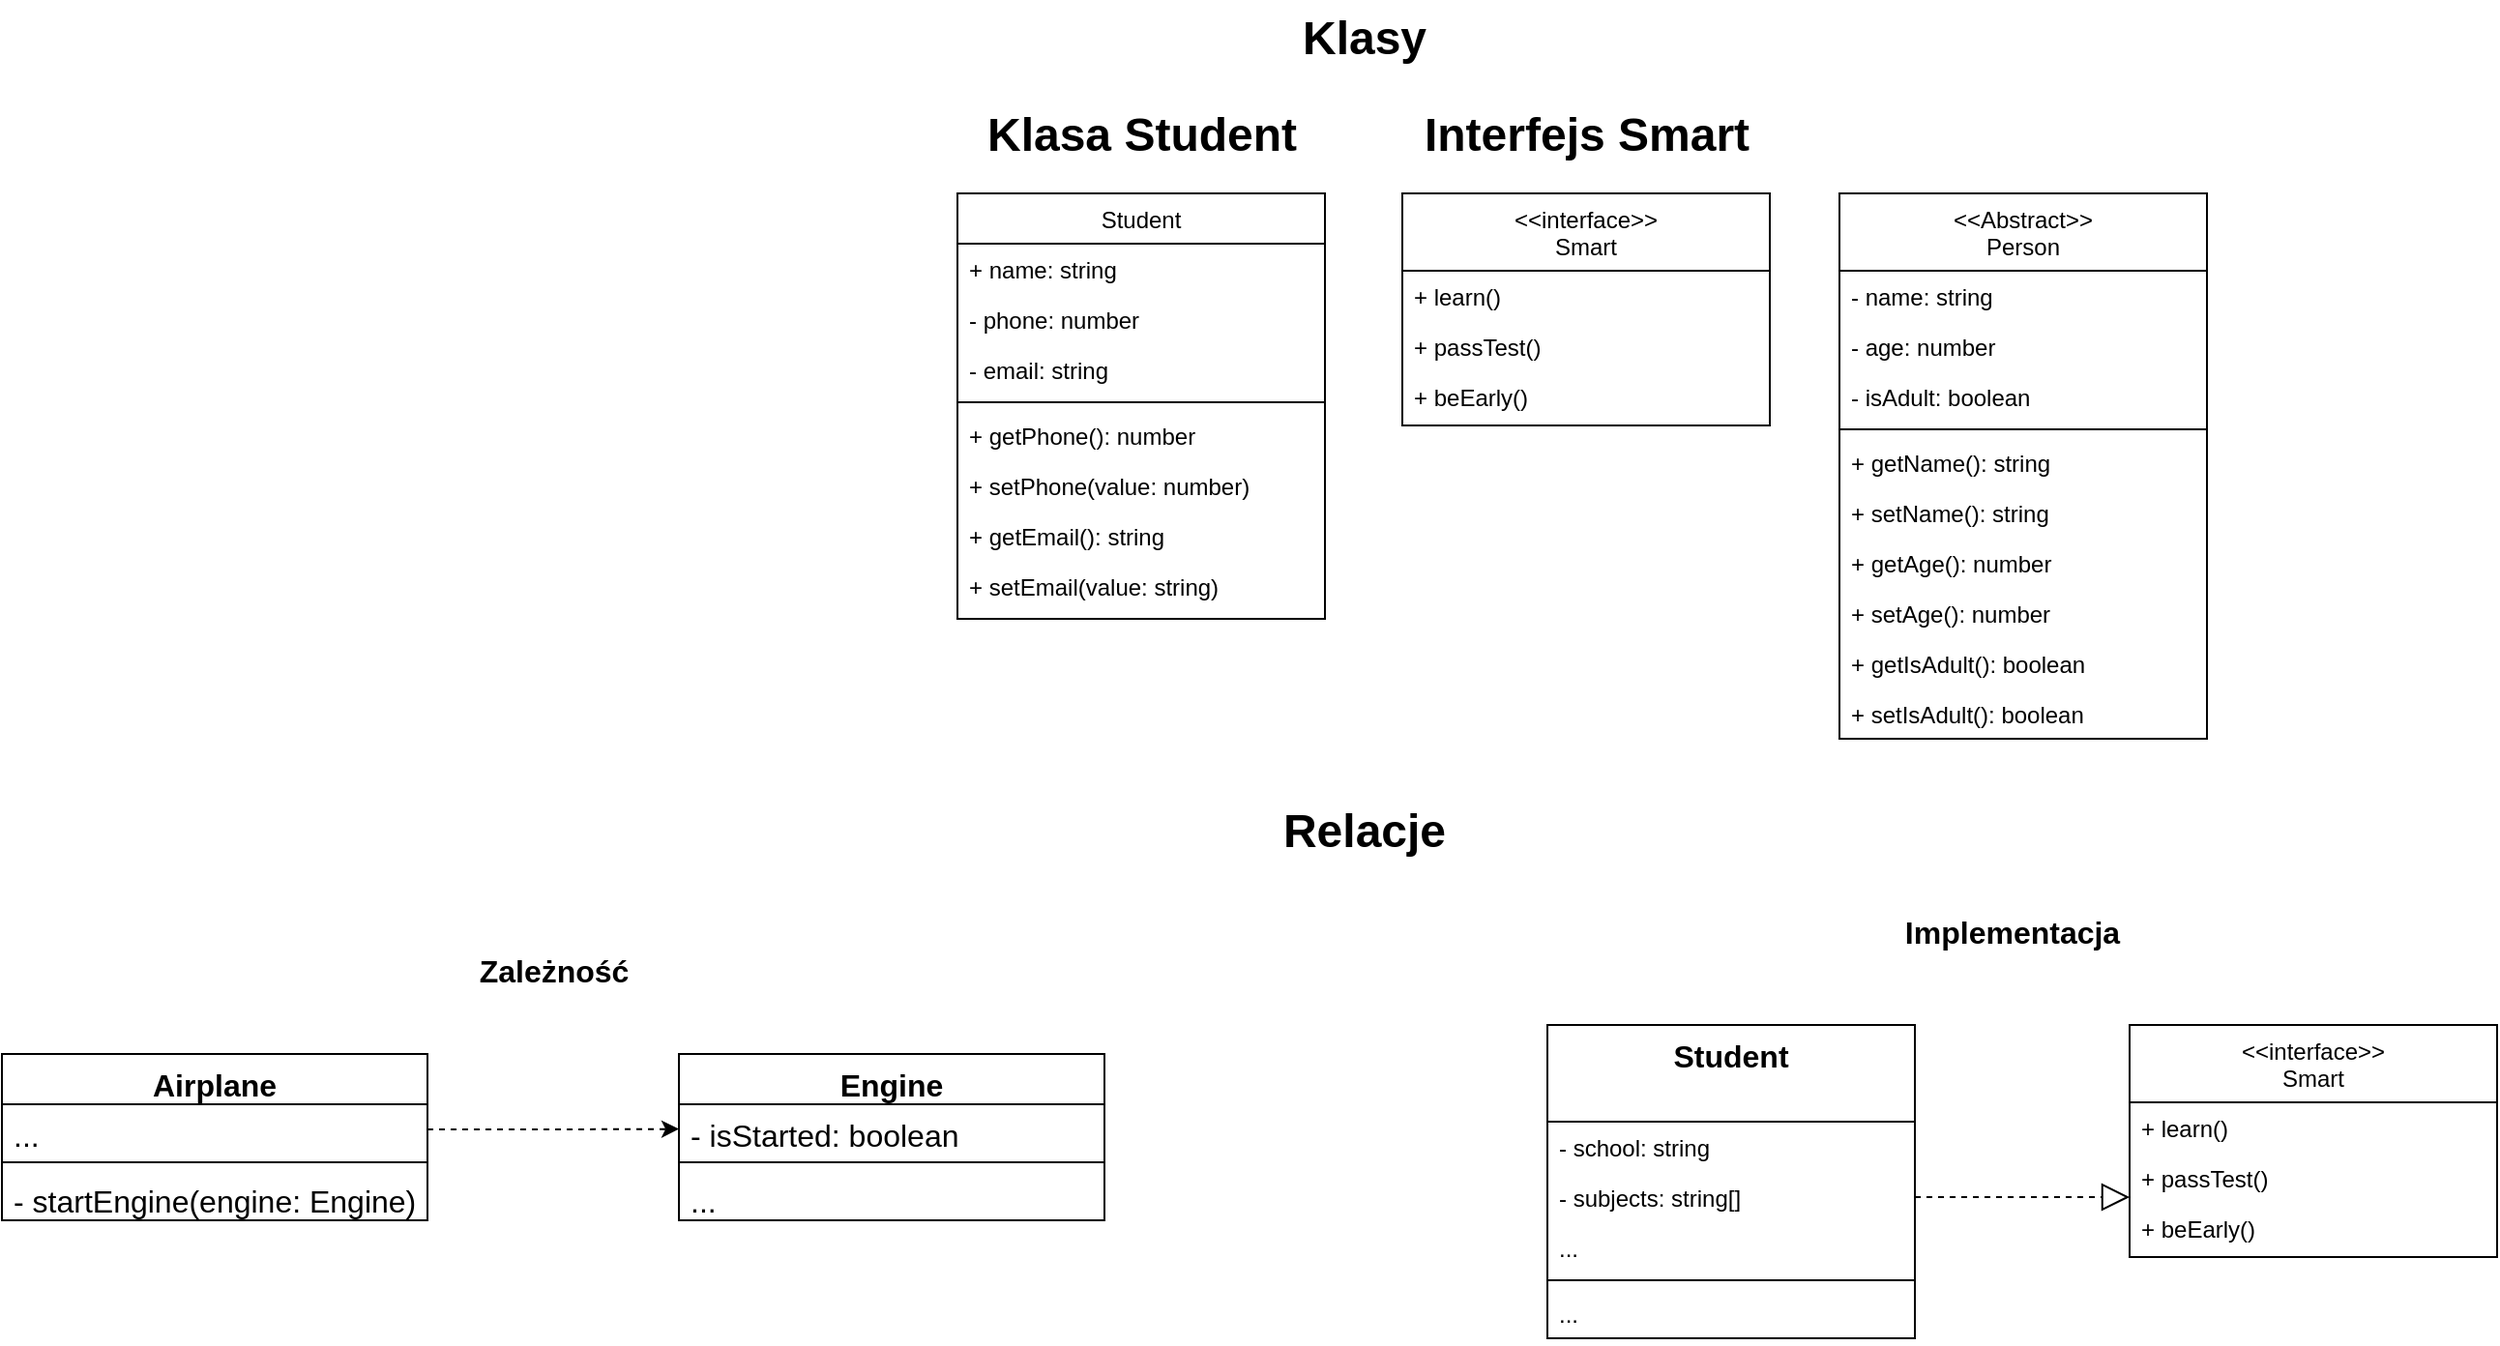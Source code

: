 <mxfile version="20.8.5" type="github">
  <diagram id="C5RBs43oDa-KdzZeNtuy" name="Page-1">
    <mxGraphModel dx="1527" dy="419" grid="1" gridSize="10" guides="1" tooltips="1" connect="1" arrows="1" fold="1" page="1" pageScale="1" pageWidth="827" pageHeight="1169" math="0" shadow="0">
      <root>
        <mxCell id="WIyWlLk6GJQsqaUBKTNV-0" />
        <mxCell id="WIyWlLk6GJQsqaUBKTNV-1" parent="WIyWlLk6GJQsqaUBKTNV-0" />
        <mxCell id="zkfFHV4jXpPFQw0GAbJ--0" value="Student" style="swimlane;fontStyle=0;align=center;verticalAlign=top;childLayout=stackLayout;horizontal=1;startSize=26;horizontalStack=0;resizeParent=1;resizeLast=0;collapsible=1;marginBottom=0;rounded=0;shadow=0;strokeWidth=1;" parent="WIyWlLk6GJQsqaUBKTNV-1" vertex="1">
          <mxGeometry x="204" y="130" width="190" height="220" as="geometry">
            <mxRectangle x="230" y="140" width="160" height="26" as="alternateBounds" />
          </mxGeometry>
        </mxCell>
        <mxCell id="zkfFHV4jXpPFQw0GAbJ--1" value="+ name: string" style="text;align=left;verticalAlign=top;spacingLeft=4;spacingRight=4;overflow=hidden;rotatable=0;points=[[0,0.5],[1,0.5]];portConstraint=eastwest;" parent="zkfFHV4jXpPFQw0GAbJ--0" vertex="1">
          <mxGeometry y="26" width="190" height="26" as="geometry" />
        </mxCell>
        <mxCell id="zkfFHV4jXpPFQw0GAbJ--2" value="- phone: number" style="text;align=left;verticalAlign=top;spacingLeft=4;spacingRight=4;overflow=hidden;rotatable=0;points=[[0,0.5],[1,0.5]];portConstraint=eastwest;rounded=0;shadow=0;html=0;" parent="zkfFHV4jXpPFQw0GAbJ--0" vertex="1">
          <mxGeometry y="52" width="190" height="26" as="geometry" />
        </mxCell>
        <mxCell id="zkfFHV4jXpPFQw0GAbJ--3" value="- email: string" style="text;align=left;verticalAlign=top;spacingLeft=4;spacingRight=4;overflow=hidden;rotatable=0;points=[[0,0.5],[1,0.5]];portConstraint=eastwest;rounded=0;shadow=0;html=0;" parent="zkfFHV4jXpPFQw0GAbJ--0" vertex="1">
          <mxGeometry y="78" width="190" height="26" as="geometry" />
        </mxCell>
        <mxCell id="zkfFHV4jXpPFQw0GAbJ--4" value="" style="line;html=1;strokeWidth=1;align=left;verticalAlign=middle;spacingTop=-1;spacingLeft=3;spacingRight=3;rotatable=0;labelPosition=right;points=[];portConstraint=eastwest;" parent="zkfFHV4jXpPFQw0GAbJ--0" vertex="1">
          <mxGeometry y="104" width="190" height="8" as="geometry" />
        </mxCell>
        <mxCell id="_cCwuV0gf8mc_dnum8Rk-0" value="+ getPhone(): number" style="text;align=left;verticalAlign=top;spacingLeft=4;spacingRight=4;overflow=hidden;rotatable=0;points=[[0,0.5],[1,0.5]];portConstraint=eastwest;rounded=0;shadow=0;html=0;" parent="zkfFHV4jXpPFQw0GAbJ--0" vertex="1">
          <mxGeometry y="112" width="190" height="26" as="geometry" />
        </mxCell>
        <mxCell id="_cCwuV0gf8mc_dnum8Rk-1" value="+ setPhone(value: number)" style="text;align=left;verticalAlign=top;spacingLeft=4;spacingRight=4;overflow=hidden;rotatable=0;points=[[0,0.5],[1,0.5]];portConstraint=eastwest;rounded=0;shadow=0;html=0;" parent="zkfFHV4jXpPFQw0GAbJ--0" vertex="1">
          <mxGeometry y="138" width="190" height="26" as="geometry" />
        </mxCell>
        <mxCell id="_cCwuV0gf8mc_dnum8Rk-3" value="+ getEmail(): string" style="text;align=left;verticalAlign=top;spacingLeft=4;spacingRight=4;overflow=hidden;rotatable=0;points=[[0,0.5],[1,0.5]];portConstraint=eastwest;rounded=0;shadow=0;html=0;" parent="zkfFHV4jXpPFQw0GAbJ--0" vertex="1">
          <mxGeometry y="164" width="190" height="26" as="geometry" />
        </mxCell>
        <mxCell id="_cCwuV0gf8mc_dnum8Rk-4" value="+ setEmail(value: string)" style="text;align=left;verticalAlign=top;spacingLeft=4;spacingRight=4;overflow=hidden;rotatable=0;points=[[0,0.5],[1,0.5]];portConstraint=eastwest;rounded=0;shadow=0;html=0;" parent="zkfFHV4jXpPFQw0GAbJ--0" vertex="1">
          <mxGeometry y="190" width="190" height="26" as="geometry" />
        </mxCell>
        <mxCell id="_cCwuV0gf8mc_dnum8Rk-6" value="Klasa Student" style="text;strokeColor=none;fillColor=none;html=1;fontSize=24;fontStyle=1;verticalAlign=middle;align=center;" parent="WIyWlLk6GJQsqaUBKTNV-1" vertex="1">
          <mxGeometry x="249" y="80" width="100" height="40" as="geometry" />
        </mxCell>
        <mxCell id="_cCwuV0gf8mc_dnum8Rk-7" value="&lt;&lt;interface&gt;&gt;&#xa;Smart" style="swimlane;fontStyle=0;align=center;verticalAlign=top;childLayout=stackLayout;horizontal=1;startSize=40;horizontalStack=0;resizeParent=1;resizeLast=0;collapsible=1;marginBottom=0;rounded=0;shadow=0;strokeWidth=1;" parent="WIyWlLk6GJQsqaUBKTNV-1" vertex="1">
          <mxGeometry x="434" y="130" width="190" height="120" as="geometry">
            <mxRectangle x="230" y="140" width="160" height="26" as="alternateBounds" />
          </mxGeometry>
        </mxCell>
        <mxCell id="_cCwuV0gf8mc_dnum8Rk-8" value="+ learn()" style="text;align=left;verticalAlign=top;spacingLeft=4;spacingRight=4;overflow=hidden;rotatable=0;points=[[0,0.5],[1,0.5]];portConstraint=eastwest;" parent="_cCwuV0gf8mc_dnum8Rk-7" vertex="1">
          <mxGeometry y="40" width="190" height="26" as="geometry" />
        </mxCell>
        <mxCell id="_cCwuV0gf8mc_dnum8Rk-10" value="+ passTest()" style="text;align=left;verticalAlign=top;spacingLeft=4;spacingRight=4;overflow=hidden;rotatable=0;points=[[0,0.5],[1,0.5]];portConstraint=eastwest;rounded=0;shadow=0;html=0;" parent="_cCwuV0gf8mc_dnum8Rk-7" vertex="1">
          <mxGeometry y="66" width="190" height="26" as="geometry" />
        </mxCell>
        <mxCell id="_cCwuV0gf8mc_dnum8Rk-17" value="+ beEarly()" style="text;align=left;verticalAlign=top;spacingLeft=4;spacingRight=4;overflow=hidden;rotatable=0;points=[[0,0.5],[1,0.5]];portConstraint=eastwest;rounded=0;shadow=0;html=0;" parent="_cCwuV0gf8mc_dnum8Rk-7" vertex="1">
          <mxGeometry y="92" width="190" height="26" as="geometry" />
        </mxCell>
        <mxCell id="_cCwuV0gf8mc_dnum8Rk-16" value="Interfejs Smart" style="text;strokeColor=none;fillColor=none;html=1;fontSize=24;fontStyle=1;verticalAlign=middle;align=center;" parent="WIyWlLk6GJQsqaUBKTNV-1" vertex="1">
          <mxGeometry x="479" y="80" width="100" height="40" as="geometry" />
        </mxCell>
        <mxCell id="_cCwuV0gf8mc_dnum8Rk-18" value="Relacje" style="text;strokeColor=none;fillColor=none;html=1;fontSize=24;fontStyle=1;verticalAlign=middle;align=center;" parent="WIyWlLk6GJQsqaUBKTNV-1" vertex="1">
          <mxGeometry x="364" y="440" width="100" height="40" as="geometry" />
        </mxCell>
        <mxCell id="_cCwuV0gf8mc_dnum8Rk-19" value="Klasy" style="text;strokeColor=none;fillColor=none;html=1;fontSize=24;fontStyle=1;verticalAlign=middle;align=center;" parent="WIyWlLk6GJQsqaUBKTNV-1" vertex="1">
          <mxGeometry x="364" y="30" width="100" height="40" as="geometry" />
        </mxCell>
        <mxCell id="_cCwuV0gf8mc_dnum8Rk-20" value="&lt;font style=&quot;font-size: 16px;&quot;&gt;Zależność&lt;/font&gt;" style="text;strokeColor=none;fillColor=none;html=1;fontSize=24;fontStyle=1;verticalAlign=middle;align=center;" parent="WIyWlLk6GJQsqaUBKTNV-1" vertex="1">
          <mxGeometry x="-55" y="510" width="100" height="40" as="geometry" />
        </mxCell>
        <mxCell id="_cCwuV0gf8mc_dnum8Rk-21" value="Airplane" style="swimlane;fontStyle=1;align=center;verticalAlign=top;childLayout=stackLayout;horizontal=1;startSize=26;horizontalStack=0;resizeParent=1;resizeParentMax=0;resizeLast=0;collapsible=1;marginBottom=0;fontSize=16;" parent="WIyWlLk6GJQsqaUBKTNV-1" vertex="1">
          <mxGeometry x="-290" y="575" width="220" height="86" as="geometry" />
        </mxCell>
        <mxCell id="_cCwuV0gf8mc_dnum8Rk-22" value="..." style="text;strokeColor=none;fillColor=none;align=left;verticalAlign=top;spacingLeft=4;spacingRight=4;overflow=hidden;rotatable=0;points=[[0,0.5],[1,0.5]];portConstraint=eastwest;fontSize=16;" parent="_cCwuV0gf8mc_dnum8Rk-21" vertex="1">
          <mxGeometry y="26" width="220" height="26" as="geometry" />
        </mxCell>
        <mxCell id="_cCwuV0gf8mc_dnum8Rk-23" value="" style="line;strokeWidth=1;fillColor=none;align=left;verticalAlign=middle;spacingTop=-1;spacingLeft=3;spacingRight=3;rotatable=0;labelPosition=right;points=[];portConstraint=eastwest;strokeColor=inherit;fontSize=16;" parent="_cCwuV0gf8mc_dnum8Rk-21" vertex="1">
          <mxGeometry y="52" width="220" height="8" as="geometry" />
        </mxCell>
        <mxCell id="_cCwuV0gf8mc_dnum8Rk-24" value="- startEngine(engine: Engine)" style="text;strokeColor=none;fillColor=none;align=left;verticalAlign=top;spacingLeft=4;spacingRight=4;overflow=hidden;rotatable=0;points=[[0,0.5],[1,0.5]];portConstraint=eastwest;fontSize=16;" parent="_cCwuV0gf8mc_dnum8Rk-21" vertex="1">
          <mxGeometry y="60" width="220" height="26" as="geometry" />
        </mxCell>
        <mxCell id="_cCwuV0gf8mc_dnum8Rk-26" style="edgeStyle=orthogonalEdgeStyle;rounded=0;orthogonalLoop=1;jettySize=auto;html=1;exitX=1;exitY=0.5;exitDx=0;exitDy=0;fontSize=16;dashed=1;endArrow=classic;endFill=1;" parent="WIyWlLk6GJQsqaUBKTNV-1" source="_cCwuV0gf8mc_dnum8Rk-22" edge="1">
          <mxGeometry relative="1" as="geometry">
            <mxPoint x="60" y="613.793" as="targetPoint" />
          </mxGeometry>
        </mxCell>
        <mxCell id="_cCwuV0gf8mc_dnum8Rk-33" value="Engine" style="swimlane;fontStyle=1;align=center;verticalAlign=top;childLayout=stackLayout;horizontal=1;startSize=26;horizontalStack=0;resizeParent=1;resizeParentMax=0;resizeLast=0;collapsible=1;marginBottom=0;fontSize=16;" parent="WIyWlLk6GJQsqaUBKTNV-1" vertex="1">
          <mxGeometry x="60" y="575" width="220" height="86" as="geometry" />
        </mxCell>
        <mxCell id="_cCwuV0gf8mc_dnum8Rk-34" value="- isStarted: boolean" style="text;strokeColor=none;fillColor=none;align=left;verticalAlign=top;spacingLeft=4;spacingRight=4;overflow=hidden;rotatable=0;points=[[0,0.5],[1,0.5]];portConstraint=eastwest;fontSize=16;" parent="_cCwuV0gf8mc_dnum8Rk-33" vertex="1">
          <mxGeometry y="26" width="220" height="26" as="geometry" />
        </mxCell>
        <mxCell id="_cCwuV0gf8mc_dnum8Rk-35" value="" style="line;strokeWidth=1;fillColor=none;align=left;verticalAlign=middle;spacingTop=-1;spacingLeft=3;spacingRight=3;rotatable=0;labelPosition=right;points=[];portConstraint=eastwest;strokeColor=inherit;fontSize=16;" parent="_cCwuV0gf8mc_dnum8Rk-33" vertex="1">
          <mxGeometry y="52" width="220" height="8" as="geometry" />
        </mxCell>
        <mxCell id="_cCwuV0gf8mc_dnum8Rk-36" value="..." style="text;strokeColor=none;fillColor=none;align=left;verticalAlign=top;spacingLeft=4;spacingRight=4;overflow=hidden;rotatable=0;points=[[0,0.5],[1,0.5]];portConstraint=eastwest;fontSize=16;" parent="_cCwuV0gf8mc_dnum8Rk-33" vertex="1">
          <mxGeometry y="60" width="220" height="26" as="geometry" />
        </mxCell>
        <mxCell id="_cCwuV0gf8mc_dnum8Rk-37" value="&lt;font style=&quot;font-size: 16px;&quot;&gt;Implementacja&lt;/font&gt;" style="text;strokeColor=none;fillColor=none;html=1;fontSize=24;fontStyle=1;verticalAlign=middle;align=center;" parent="WIyWlLk6GJQsqaUBKTNV-1" vertex="1">
          <mxGeometry x="699" y="490" width="100" height="40" as="geometry" />
        </mxCell>
        <mxCell id="_cCwuV0gf8mc_dnum8Rk-63" value="Student" style="swimlane;fontStyle=1;align=center;verticalAlign=top;childLayout=stackLayout;horizontal=1;startSize=50;horizontalStack=0;resizeParent=1;resizeLast=0;collapsible=1;marginBottom=0;rounded=0;shadow=0;strokeWidth=1;fontSize=16;" parent="WIyWlLk6GJQsqaUBKTNV-1" vertex="1">
          <mxGeometry x="509" y="560" width="190" height="162" as="geometry">
            <mxRectangle x="230" y="140" width="160" height="26" as="alternateBounds" />
          </mxGeometry>
        </mxCell>
        <mxCell id="_cCwuV0gf8mc_dnum8Rk-64" value="- school: string" style="text;align=left;verticalAlign=top;spacingLeft=4;spacingRight=4;overflow=hidden;rotatable=0;points=[[0,0.5],[1,0.5]];portConstraint=eastwest;" parent="_cCwuV0gf8mc_dnum8Rk-63" vertex="1">
          <mxGeometry y="50" width="190" height="26" as="geometry" />
        </mxCell>
        <mxCell id="_cCwuV0gf8mc_dnum8Rk-65" value="- subjects: string[]" style="text;align=left;verticalAlign=top;spacingLeft=4;spacingRight=4;overflow=hidden;rotatable=0;points=[[0,0.5],[1,0.5]];portConstraint=eastwest;rounded=0;shadow=0;html=0;" parent="_cCwuV0gf8mc_dnum8Rk-63" vertex="1">
          <mxGeometry y="76" width="190" height="26" as="geometry" />
        </mxCell>
        <mxCell id="_cCwuV0gf8mc_dnum8Rk-69" value="..." style="text;align=left;verticalAlign=top;spacingLeft=4;spacingRight=4;overflow=hidden;rotatable=0;points=[[0,0.5],[1,0.5]];portConstraint=eastwest;rounded=0;shadow=0;html=0;" parent="_cCwuV0gf8mc_dnum8Rk-63" vertex="1">
          <mxGeometry y="102" width="190" height="26" as="geometry" />
        </mxCell>
        <mxCell id="_cCwuV0gf8mc_dnum8Rk-66" value="" style="line;html=1;strokeWidth=1;align=left;verticalAlign=middle;spacingTop=-1;spacingLeft=3;spacingRight=3;rotatable=0;labelPosition=right;points=[];portConstraint=eastwest;" parent="_cCwuV0gf8mc_dnum8Rk-63" vertex="1">
          <mxGeometry y="128" width="190" height="8" as="geometry" />
        </mxCell>
        <mxCell id="_cCwuV0gf8mc_dnum8Rk-67" value="..." style="text;align=left;verticalAlign=top;spacingLeft=4;spacingRight=4;overflow=hidden;rotatable=0;points=[[0,0.5],[1,0.5]];portConstraint=eastwest;rounded=0;shadow=0;html=0;" parent="_cCwuV0gf8mc_dnum8Rk-63" vertex="1">
          <mxGeometry y="136" width="190" height="26" as="geometry" />
        </mxCell>
        <mxCell id="_cCwuV0gf8mc_dnum8Rk-70" style="edgeStyle=orthogonalEdgeStyle;rounded=0;orthogonalLoop=1;jettySize=auto;html=1;exitX=1;exitY=0.5;exitDx=0;exitDy=0;entryX=0;entryY=0.5;entryDx=0;entryDy=0;dashed=1;fontSize=16;endArrow=block;endFill=0;endSize=12;" parent="WIyWlLk6GJQsqaUBKTNV-1" source="_cCwuV0gf8mc_dnum8Rk-65" edge="1">
          <mxGeometry relative="1" as="geometry">
            <mxPoint x="810" y="649" as="targetPoint" />
          </mxGeometry>
        </mxCell>
        <mxCell id="j95uNgf7LJZjvGZWHaTE-1" value="&lt;&lt;Abstract&gt;&gt;&#xa;Person" style="swimlane;fontStyle=0;align=center;verticalAlign=top;childLayout=stackLayout;horizontal=1;startSize=40;horizontalStack=0;resizeParent=1;resizeLast=0;collapsible=1;marginBottom=0;rounded=0;shadow=0;strokeWidth=1;" vertex="1" parent="WIyWlLk6GJQsqaUBKTNV-1">
          <mxGeometry x="660" y="130" width="190" height="282" as="geometry">
            <mxRectangle x="230" y="140" width="160" height="26" as="alternateBounds" />
          </mxGeometry>
        </mxCell>
        <mxCell id="j95uNgf7LJZjvGZWHaTE-2" value="- name: string" style="text;align=left;verticalAlign=top;spacingLeft=4;spacingRight=4;overflow=hidden;rotatable=0;points=[[0,0.5],[1,0.5]];portConstraint=eastwest;" vertex="1" parent="j95uNgf7LJZjvGZWHaTE-1">
          <mxGeometry y="40" width="190" height="26" as="geometry" />
        </mxCell>
        <mxCell id="j95uNgf7LJZjvGZWHaTE-3" value="- age: number" style="text;align=left;verticalAlign=top;spacingLeft=4;spacingRight=4;overflow=hidden;rotatable=0;points=[[0,0.5],[1,0.5]];portConstraint=eastwest;rounded=0;shadow=0;html=0;" vertex="1" parent="j95uNgf7LJZjvGZWHaTE-1">
          <mxGeometry y="66" width="190" height="26" as="geometry" />
        </mxCell>
        <mxCell id="j95uNgf7LJZjvGZWHaTE-4" value="- isAdult: boolean" style="text;align=left;verticalAlign=top;spacingLeft=4;spacingRight=4;overflow=hidden;rotatable=0;points=[[0,0.5],[1,0.5]];portConstraint=eastwest;rounded=0;shadow=0;html=0;" vertex="1" parent="j95uNgf7LJZjvGZWHaTE-1">
          <mxGeometry y="92" width="190" height="26" as="geometry" />
        </mxCell>
        <mxCell id="j95uNgf7LJZjvGZWHaTE-5" value="" style="line;html=1;strokeWidth=1;align=left;verticalAlign=middle;spacingTop=-1;spacingLeft=3;spacingRight=3;rotatable=0;labelPosition=right;points=[];portConstraint=eastwest;" vertex="1" parent="j95uNgf7LJZjvGZWHaTE-1">
          <mxGeometry y="118" width="190" height="8" as="geometry" />
        </mxCell>
        <mxCell id="j95uNgf7LJZjvGZWHaTE-6" value="+ getName(): string" style="text;align=left;verticalAlign=top;spacingLeft=4;spacingRight=4;overflow=hidden;rotatable=0;points=[[0,0.5],[1,0.5]];portConstraint=eastwest;rounded=0;shadow=0;html=0;" vertex="1" parent="j95uNgf7LJZjvGZWHaTE-1">
          <mxGeometry y="126" width="190" height="26" as="geometry" />
        </mxCell>
        <mxCell id="j95uNgf7LJZjvGZWHaTE-7" value="+ setName(): string" style="text;align=left;verticalAlign=top;spacingLeft=4;spacingRight=4;overflow=hidden;rotatable=0;points=[[0,0.5],[1,0.5]];portConstraint=eastwest;rounded=0;shadow=0;html=0;" vertex="1" parent="j95uNgf7LJZjvGZWHaTE-1">
          <mxGeometry y="152" width="190" height="26" as="geometry" />
        </mxCell>
        <mxCell id="j95uNgf7LJZjvGZWHaTE-8" value="+ getAge(): number" style="text;align=left;verticalAlign=top;spacingLeft=4;spacingRight=4;overflow=hidden;rotatable=0;points=[[0,0.5],[1,0.5]];portConstraint=eastwest;rounded=0;shadow=0;html=0;" vertex="1" parent="j95uNgf7LJZjvGZWHaTE-1">
          <mxGeometry y="178" width="190" height="26" as="geometry" />
        </mxCell>
        <mxCell id="j95uNgf7LJZjvGZWHaTE-9" value="+ setAge(): number" style="text;align=left;verticalAlign=top;spacingLeft=4;spacingRight=4;overflow=hidden;rotatable=0;points=[[0,0.5],[1,0.5]];portConstraint=eastwest;rounded=0;shadow=0;html=0;" vertex="1" parent="j95uNgf7LJZjvGZWHaTE-1">
          <mxGeometry y="204" width="190" height="26" as="geometry" />
        </mxCell>
        <mxCell id="j95uNgf7LJZjvGZWHaTE-10" value="+ getIsAdult(): boolean" style="text;align=left;verticalAlign=top;spacingLeft=4;spacingRight=4;overflow=hidden;rotatable=0;points=[[0,0.5],[1,0.5]];portConstraint=eastwest;rounded=0;shadow=0;html=0;" vertex="1" parent="j95uNgf7LJZjvGZWHaTE-1">
          <mxGeometry y="230" width="190" height="26" as="geometry" />
        </mxCell>
        <mxCell id="j95uNgf7LJZjvGZWHaTE-11" value="+ setIsAdult(): boolean" style="text;align=left;verticalAlign=top;spacingLeft=4;spacingRight=4;overflow=hidden;rotatable=0;points=[[0,0.5],[1,0.5]];portConstraint=eastwest;rounded=0;shadow=0;html=0;" vertex="1" parent="j95uNgf7LJZjvGZWHaTE-1">
          <mxGeometry y="256" width="190" height="26" as="geometry" />
        </mxCell>
        <mxCell id="j95uNgf7LJZjvGZWHaTE-12" value="&lt;&lt;interface&gt;&gt;&#xa;Smart" style="swimlane;fontStyle=0;align=center;verticalAlign=top;childLayout=stackLayout;horizontal=1;startSize=40;horizontalStack=0;resizeParent=1;resizeLast=0;collapsible=1;marginBottom=0;rounded=0;shadow=0;strokeWidth=1;" vertex="1" parent="WIyWlLk6GJQsqaUBKTNV-1">
          <mxGeometry x="810" y="560" width="190" height="120" as="geometry">
            <mxRectangle x="230" y="140" width="160" height="26" as="alternateBounds" />
          </mxGeometry>
        </mxCell>
        <mxCell id="j95uNgf7LJZjvGZWHaTE-13" value="+ learn()" style="text;align=left;verticalAlign=top;spacingLeft=4;spacingRight=4;overflow=hidden;rotatable=0;points=[[0,0.5],[1,0.5]];portConstraint=eastwest;" vertex="1" parent="j95uNgf7LJZjvGZWHaTE-12">
          <mxGeometry y="40" width="190" height="26" as="geometry" />
        </mxCell>
        <mxCell id="j95uNgf7LJZjvGZWHaTE-14" value="+ passTest()" style="text;align=left;verticalAlign=top;spacingLeft=4;spacingRight=4;overflow=hidden;rotatable=0;points=[[0,0.5],[1,0.5]];portConstraint=eastwest;rounded=0;shadow=0;html=0;" vertex="1" parent="j95uNgf7LJZjvGZWHaTE-12">
          <mxGeometry y="66" width="190" height="26" as="geometry" />
        </mxCell>
        <mxCell id="j95uNgf7LJZjvGZWHaTE-15" value="+ beEarly()" style="text;align=left;verticalAlign=top;spacingLeft=4;spacingRight=4;overflow=hidden;rotatable=0;points=[[0,0.5],[1,0.5]];portConstraint=eastwest;rounded=0;shadow=0;html=0;" vertex="1" parent="j95uNgf7LJZjvGZWHaTE-12">
          <mxGeometry y="92" width="190" height="26" as="geometry" />
        </mxCell>
      </root>
    </mxGraphModel>
  </diagram>
</mxfile>
